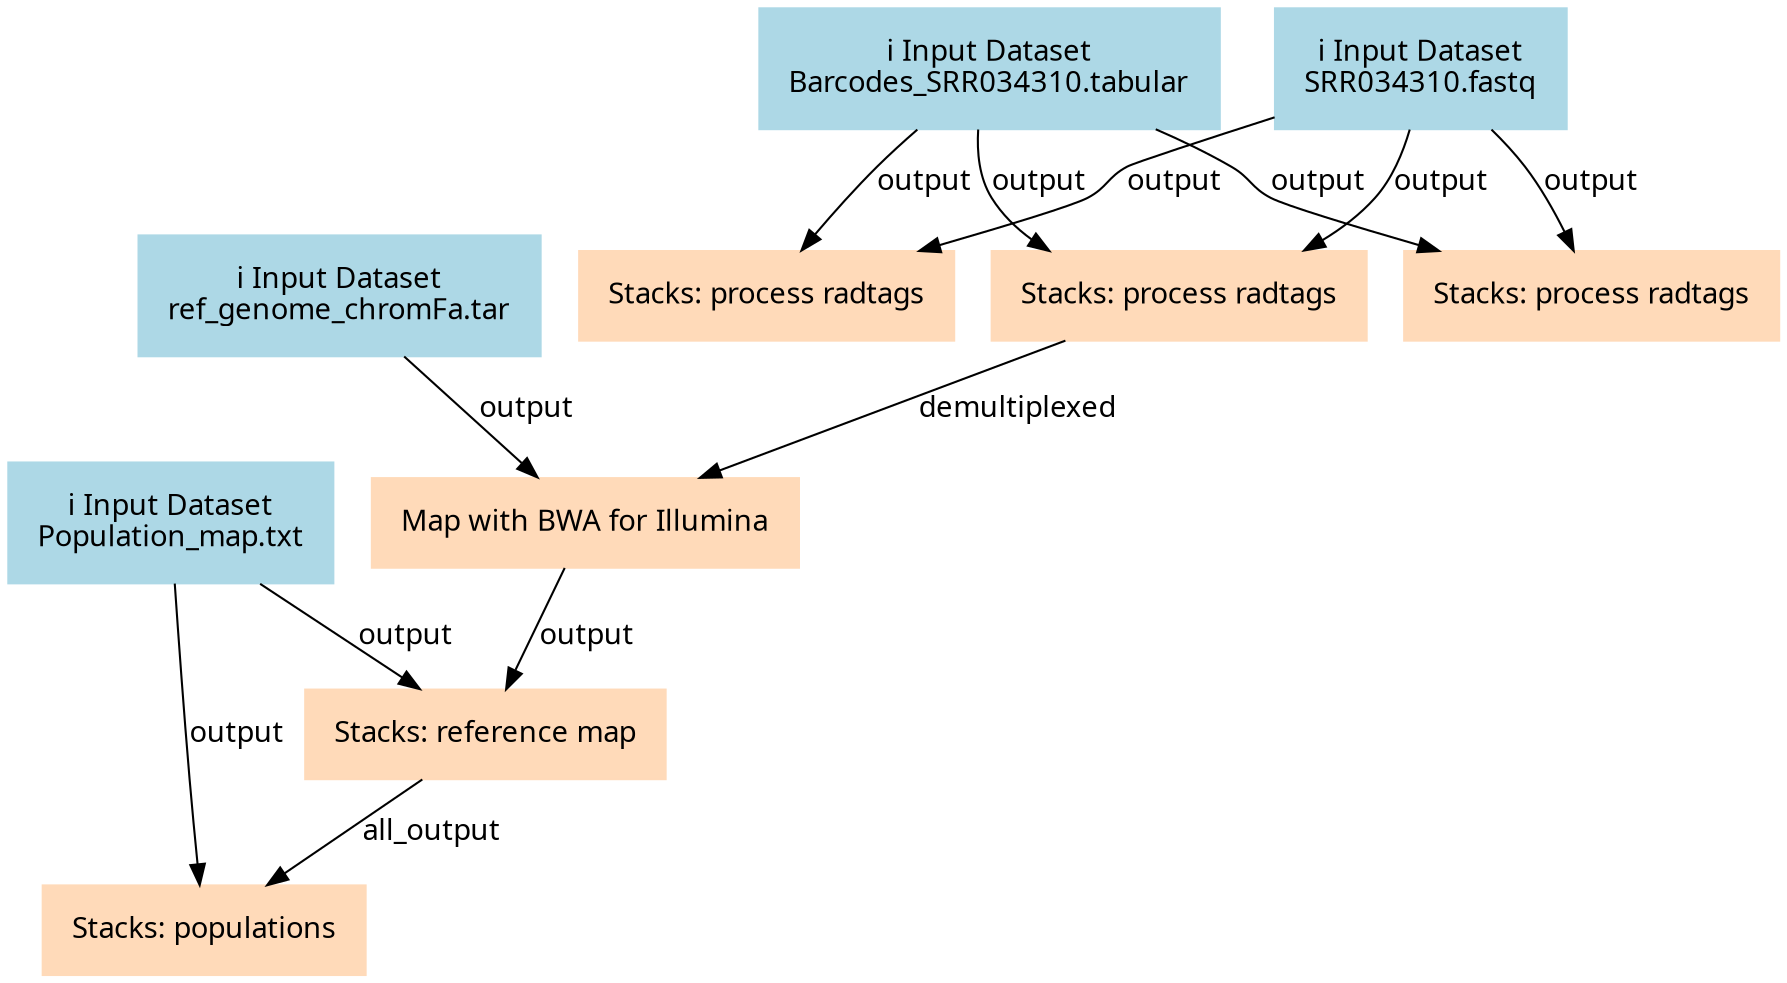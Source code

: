 digraph main {
  node [fontname="Atkinson Hyperlegible", shape=box, color=white,style=filled,color=peachpuff,margin="0.2,0.2"];
  edge [fontname="Atkinson Hyperlegible"];
  0[color=lightblue,label="ℹ️ Input Dataset\nref_genome_chromFa.tar"]
  1[color=lightblue,label="ℹ️ Input Dataset\nPopulation_map.txt"]
  2[color=lightblue,label="ℹ️ Input Dataset\nBarcodes_SRR034310.tabular"]
  3[color=lightblue,label="ℹ️ Input Dataset\nSRR034310.fastq"]
  4[label="Stacks: process radtags"]
  2 -> 4 [label="output"]
  3 -> 4 [label="output"]
  5[label="Stacks: process radtags"]
  2 -> 5 [label="output"]
  3 -> 5 [label="output"]
  6[label="Stacks: process radtags"]
  2 -> 6 [label="output"]
  3 -> 6 [label="output"]
  7[label="Map with BWA for Illumina"]
  0 -> 7 [label="output"]
  4 -> 7 [label="demultiplexed"]
  8[label="Stacks: reference map"]
  7 -> 8 [label="output"]
  1 -> 8 [label="output"]
  9[label="Stacks: populations"]
  8 -> 9 [label="all_output"]
  1 -> 9 [label="output"]
}